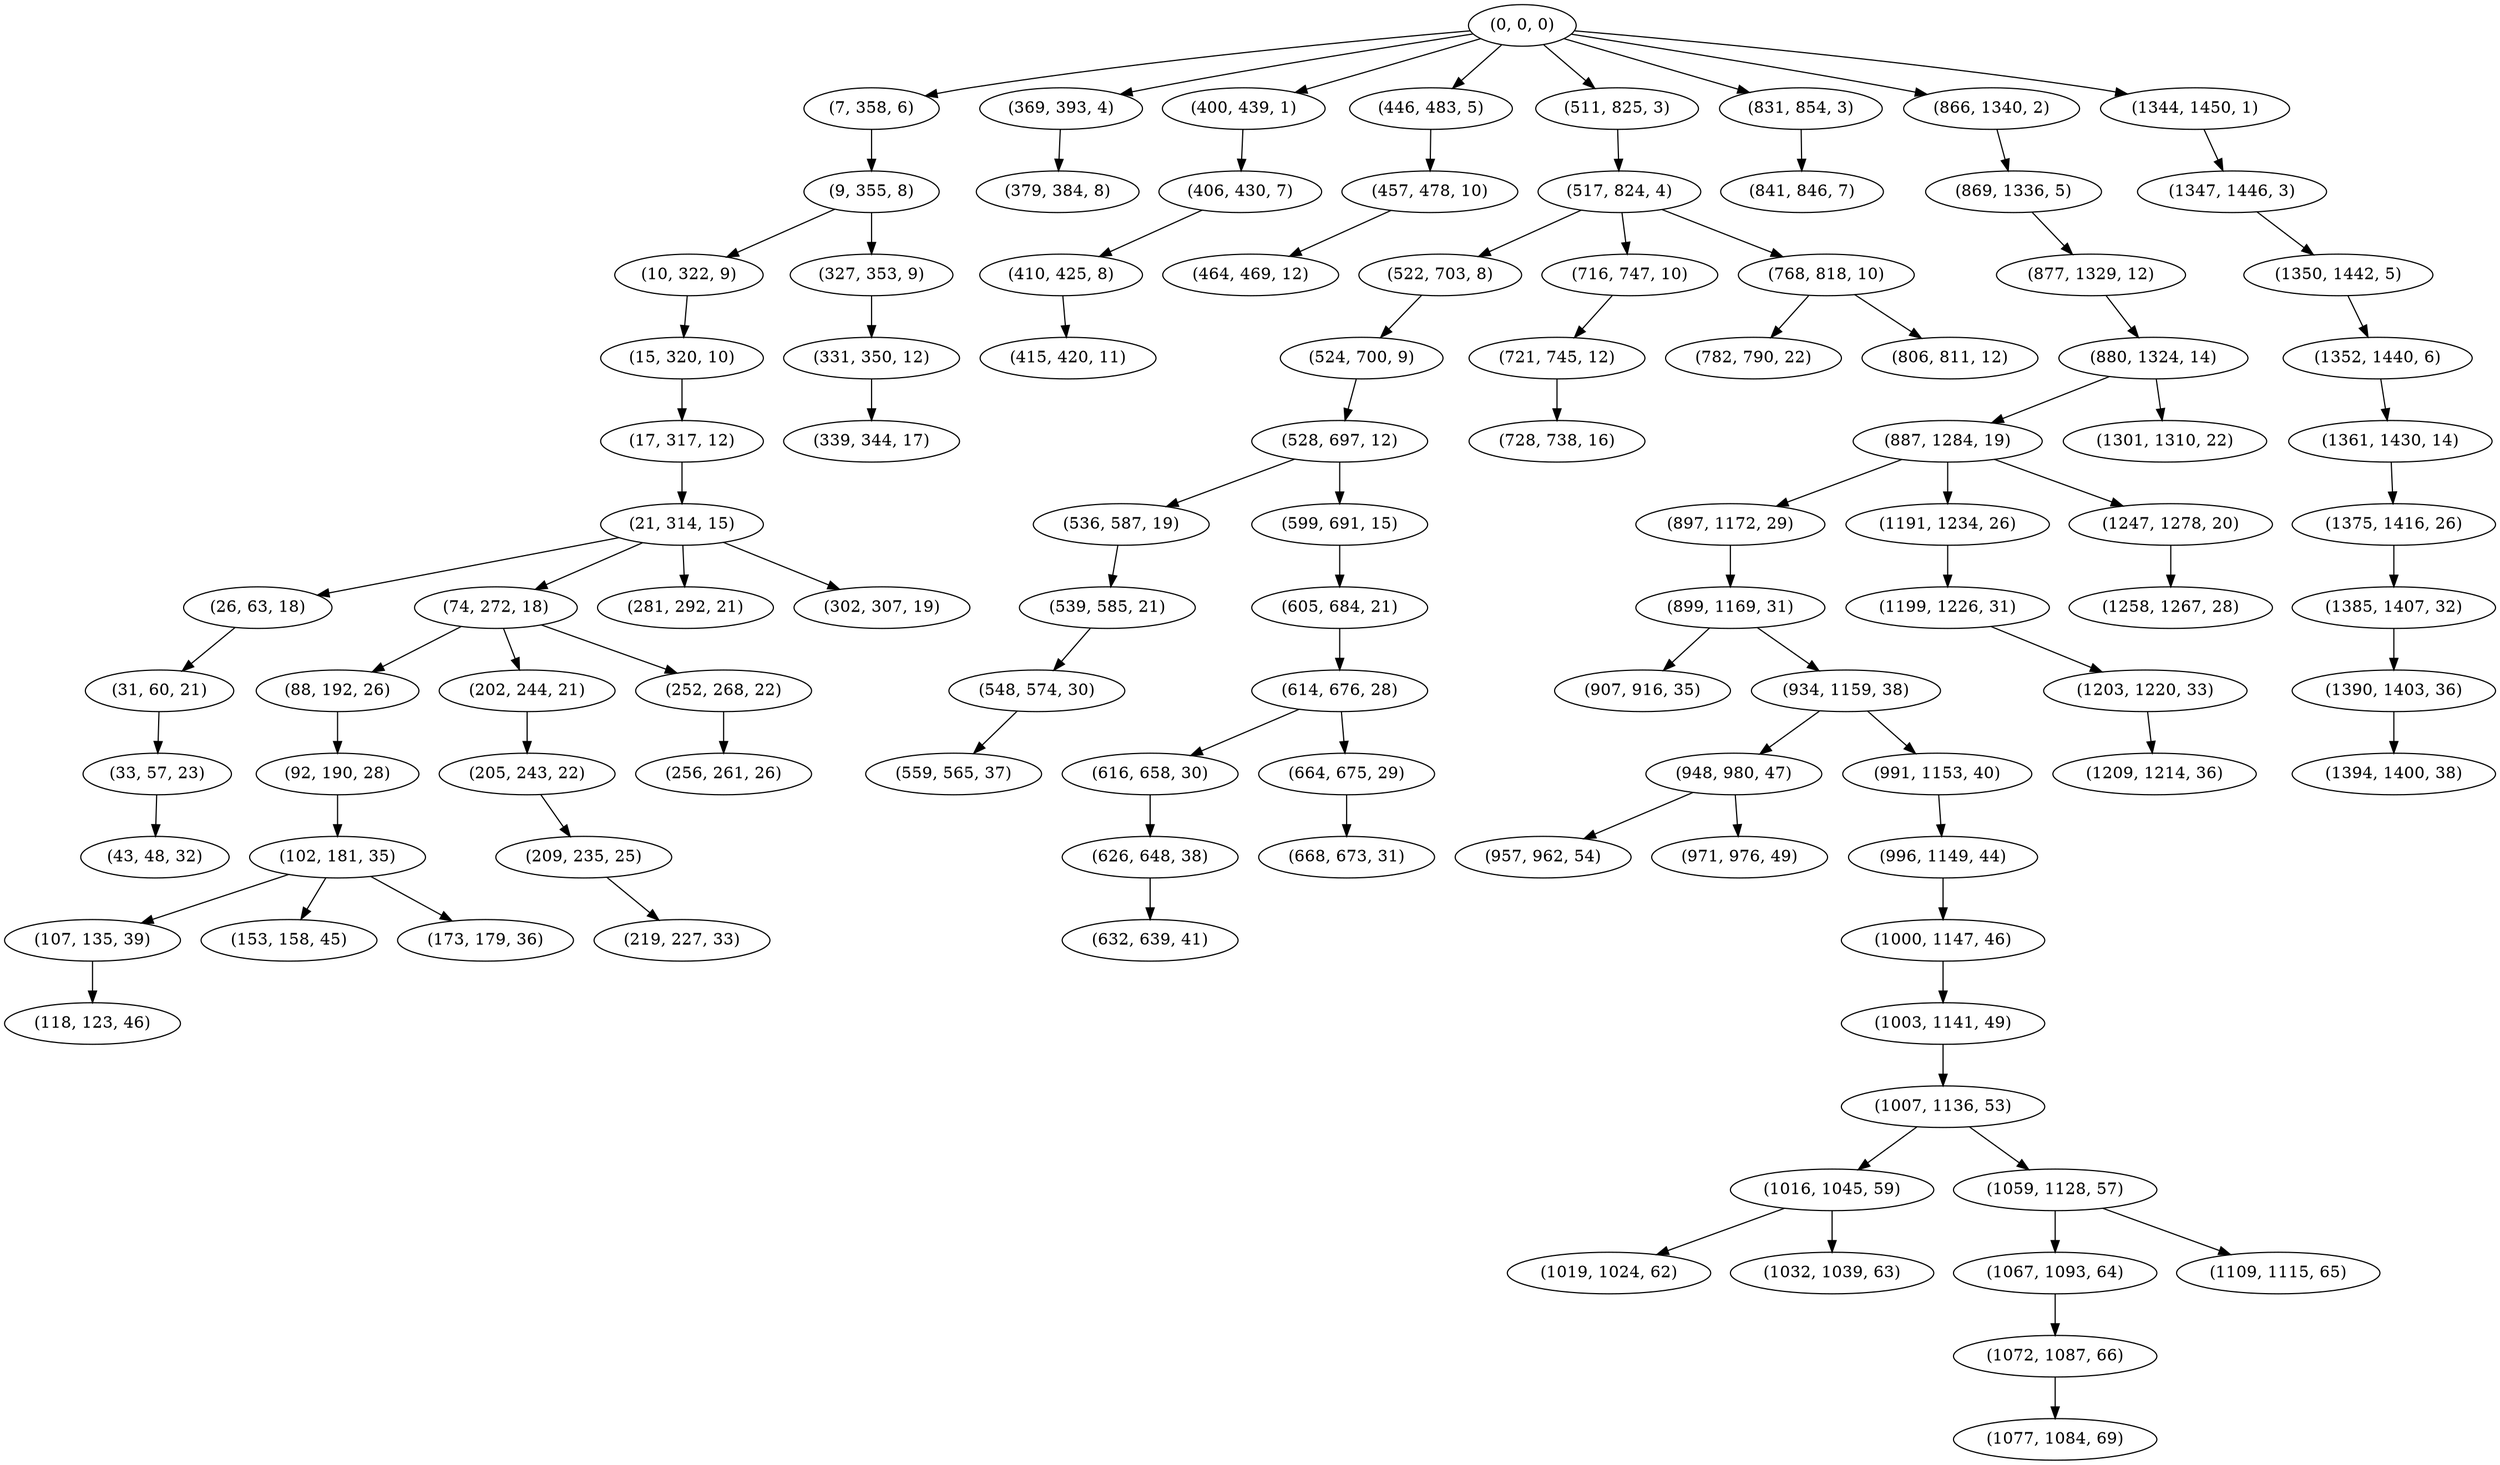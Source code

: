 digraph tree {
    "(0, 0, 0)";
    "(7, 358, 6)";
    "(9, 355, 8)";
    "(10, 322, 9)";
    "(15, 320, 10)";
    "(17, 317, 12)";
    "(21, 314, 15)";
    "(26, 63, 18)";
    "(31, 60, 21)";
    "(33, 57, 23)";
    "(43, 48, 32)";
    "(74, 272, 18)";
    "(88, 192, 26)";
    "(92, 190, 28)";
    "(102, 181, 35)";
    "(107, 135, 39)";
    "(118, 123, 46)";
    "(153, 158, 45)";
    "(173, 179, 36)";
    "(202, 244, 21)";
    "(205, 243, 22)";
    "(209, 235, 25)";
    "(219, 227, 33)";
    "(252, 268, 22)";
    "(256, 261, 26)";
    "(281, 292, 21)";
    "(302, 307, 19)";
    "(327, 353, 9)";
    "(331, 350, 12)";
    "(339, 344, 17)";
    "(369, 393, 4)";
    "(379, 384, 8)";
    "(400, 439, 1)";
    "(406, 430, 7)";
    "(410, 425, 8)";
    "(415, 420, 11)";
    "(446, 483, 5)";
    "(457, 478, 10)";
    "(464, 469, 12)";
    "(511, 825, 3)";
    "(517, 824, 4)";
    "(522, 703, 8)";
    "(524, 700, 9)";
    "(528, 697, 12)";
    "(536, 587, 19)";
    "(539, 585, 21)";
    "(548, 574, 30)";
    "(559, 565, 37)";
    "(599, 691, 15)";
    "(605, 684, 21)";
    "(614, 676, 28)";
    "(616, 658, 30)";
    "(626, 648, 38)";
    "(632, 639, 41)";
    "(664, 675, 29)";
    "(668, 673, 31)";
    "(716, 747, 10)";
    "(721, 745, 12)";
    "(728, 738, 16)";
    "(768, 818, 10)";
    "(782, 790, 22)";
    "(806, 811, 12)";
    "(831, 854, 3)";
    "(841, 846, 7)";
    "(866, 1340, 2)";
    "(869, 1336, 5)";
    "(877, 1329, 12)";
    "(880, 1324, 14)";
    "(887, 1284, 19)";
    "(897, 1172, 29)";
    "(899, 1169, 31)";
    "(907, 916, 35)";
    "(934, 1159, 38)";
    "(948, 980, 47)";
    "(957, 962, 54)";
    "(971, 976, 49)";
    "(991, 1153, 40)";
    "(996, 1149, 44)";
    "(1000, 1147, 46)";
    "(1003, 1141, 49)";
    "(1007, 1136, 53)";
    "(1016, 1045, 59)";
    "(1019, 1024, 62)";
    "(1032, 1039, 63)";
    "(1059, 1128, 57)";
    "(1067, 1093, 64)";
    "(1072, 1087, 66)";
    "(1077, 1084, 69)";
    "(1109, 1115, 65)";
    "(1191, 1234, 26)";
    "(1199, 1226, 31)";
    "(1203, 1220, 33)";
    "(1209, 1214, 36)";
    "(1247, 1278, 20)";
    "(1258, 1267, 28)";
    "(1301, 1310, 22)";
    "(1344, 1450, 1)";
    "(1347, 1446, 3)";
    "(1350, 1442, 5)";
    "(1352, 1440, 6)";
    "(1361, 1430, 14)";
    "(1375, 1416, 26)";
    "(1385, 1407, 32)";
    "(1390, 1403, 36)";
    "(1394, 1400, 38)";
    "(0, 0, 0)" -> "(7, 358, 6)";
    "(0, 0, 0)" -> "(369, 393, 4)";
    "(0, 0, 0)" -> "(400, 439, 1)";
    "(0, 0, 0)" -> "(446, 483, 5)";
    "(0, 0, 0)" -> "(511, 825, 3)";
    "(0, 0, 0)" -> "(831, 854, 3)";
    "(0, 0, 0)" -> "(866, 1340, 2)";
    "(0, 0, 0)" -> "(1344, 1450, 1)";
    "(7, 358, 6)" -> "(9, 355, 8)";
    "(9, 355, 8)" -> "(10, 322, 9)";
    "(9, 355, 8)" -> "(327, 353, 9)";
    "(10, 322, 9)" -> "(15, 320, 10)";
    "(15, 320, 10)" -> "(17, 317, 12)";
    "(17, 317, 12)" -> "(21, 314, 15)";
    "(21, 314, 15)" -> "(26, 63, 18)";
    "(21, 314, 15)" -> "(74, 272, 18)";
    "(21, 314, 15)" -> "(281, 292, 21)";
    "(21, 314, 15)" -> "(302, 307, 19)";
    "(26, 63, 18)" -> "(31, 60, 21)";
    "(31, 60, 21)" -> "(33, 57, 23)";
    "(33, 57, 23)" -> "(43, 48, 32)";
    "(74, 272, 18)" -> "(88, 192, 26)";
    "(74, 272, 18)" -> "(202, 244, 21)";
    "(74, 272, 18)" -> "(252, 268, 22)";
    "(88, 192, 26)" -> "(92, 190, 28)";
    "(92, 190, 28)" -> "(102, 181, 35)";
    "(102, 181, 35)" -> "(107, 135, 39)";
    "(102, 181, 35)" -> "(153, 158, 45)";
    "(102, 181, 35)" -> "(173, 179, 36)";
    "(107, 135, 39)" -> "(118, 123, 46)";
    "(202, 244, 21)" -> "(205, 243, 22)";
    "(205, 243, 22)" -> "(209, 235, 25)";
    "(209, 235, 25)" -> "(219, 227, 33)";
    "(252, 268, 22)" -> "(256, 261, 26)";
    "(327, 353, 9)" -> "(331, 350, 12)";
    "(331, 350, 12)" -> "(339, 344, 17)";
    "(369, 393, 4)" -> "(379, 384, 8)";
    "(400, 439, 1)" -> "(406, 430, 7)";
    "(406, 430, 7)" -> "(410, 425, 8)";
    "(410, 425, 8)" -> "(415, 420, 11)";
    "(446, 483, 5)" -> "(457, 478, 10)";
    "(457, 478, 10)" -> "(464, 469, 12)";
    "(511, 825, 3)" -> "(517, 824, 4)";
    "(517, 824, 4)" -> "(522, 703, 8)";
    "(517, 824, 4)" -> "(716, 747, 10)";
    "(517, 824, 4)" -> "(768, 818, 10)";
    "(522, 703, 8)" -> "(524, 700, 9)";
    "(524, 700, 9)" -> "(528, 697, 12)";
    "(528, 697, 12)" -> "(536, 587, 19)";
    "(528, 697, 12)" -> "(599, 691, 15)";
    "(536, 587, 19)" -> "(539, 585, 21)";
    "(539, 585, 21)" -> "(548, 574, 30)";
    "(548, 574, 30)" -> "(559, 565, 37)";
    "(599, 691, 15)" -> "(605, 684, 21)";
    "(605, 684, 21)" -> "(614, 676, 28)";
    "(614, 676, 28)" -> "(616, 658, 30)";
    "(614, 676, 28)" -> "(664, 675, 29)";
    "(616, 658, 30)" -> "(626, 648, 38)";
    "(626, 648, 38)" -> "(632, 639, 41)";
    "(664, 675, 29)" -> "(668, 673, 31)";
    "(716, 747, 10)" -> "(721, 745, 12)";
    "(721, 745, 12)" -> "(728, 738, 16)";
    "(768, 818, 10)" -> "(782, 790, 22)";
    "(768, 818, 10)" -> "(806, 811, 12)";
    "(831, 854, 3)" -> "(841, 846, 7)";
    "(866, 1340, 2)" -> "(869, 1336, 5)";
    "(869, 1336, 5)" -> "(877, 1329, 12)";
    "(877, 1329, 12)" -> "(880, 1324, 14)";
    "(880, 1324, 14)" -> "(887, 1284, 19)";
    "(880, 1324, 14)" -> "(1301, 1310, 22)";
    "(887, 1284, 19)" -> "(897, 1172, 29)";
    "(887, 1284, 19)" -> "(1191, 1234, 26)";
    "(887, 1284, 19)" -> "(1247, 1278, 20)";
    "(897, 1172, 29)" -> "(899, 1169, 31)";
    "(899, 1169, 31)" -> "(907, 916, 35)";
    "(899, 1169, 31)" -> "(934, 1159, 38)";
    "(934, 1159, 38)" -> "(948, 980, 47)";
    "(934, 1159, 38)" -> "(991, 1153, 40)";
    "(948, 980, 47)" -> "(957, 962, 54)";
    "(948, 980, 47)" -> "(971, 976, 49)";
    "(991, 1153, 40)" -> "(996, 1149, 44)";
    "(996, 1149, 44)" -> "(1000, 1147, 46)";
    "(1000, 1147, 46)" -> "(1003, 1141, 49)";
    "(1003, 1141, 49)" -> "(1007, 1136, 53)";
    "(1007, 1136, 53)" -> "(1016, 1045, 59)";
    "(1007, 1136, 53)" -> "(1059, 1128, 57)";
    "(1016, 1045, 59)" -> "(1019, 1024, 62)";
    "(1016, 1045, 59)" -> "(1032, 1039, 63)";
    "(1059, 1128, 57)" -> "(1067, 1093, 64)";
    "(1059, 1128, 57)" -> "(1109, 1115, 65)";
    "(1067, 1093, 64)" -> "(1072, 1087, 66)";
    "(1072, 1087, 66)" -> "(1077, 1084, 69)";
    "(1191, 1234, 26)" -> "(1199, 1226, 31)";
    "(1199, 1226, 31)" -> "(1203, 1220, 33)";
    "(1203, 1220, 33)" -> "(1209, 1214, 36)";
    "(1247, 1278, 20)" -> "(1258, 1267, 28)";
    "(1344, 1450, 1)" -> "(1347, 1446, 3)";
    "(1347, 1446, 3)" -> "(1350, 1442, 5)";
    "(1350, 1442, 5)" -> "(1352, 1440, 6)";
    "(1352, 1440, 6)" -> "(1361, 1430, 14)";
    "(1361, 1430, 14)" -> "(1375, 1416, 26)";
    "(1375, 1416, 26)" -> "(1385, 1407, 32)";
    "(1385, 1407, 32)" -> "(1390, 1403, 36)";
    "(1390, 1403, 36)" -> "(1394, 1400, 38)";
}
